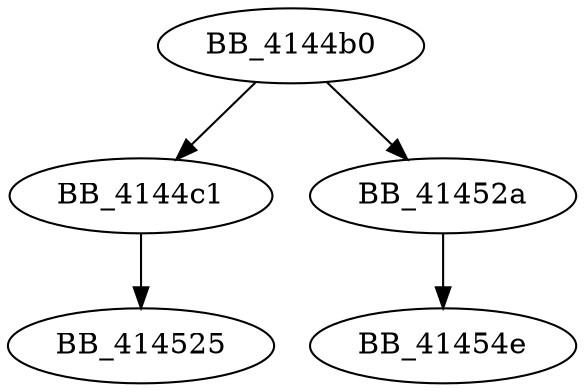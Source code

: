 DiGraph sub_4144B0{
BB_4144b0->BB_4144c1
BB_4144b0->BB_41452a
BB_4144c1->BB_414525
BB_41452a->BB_41454e
}
